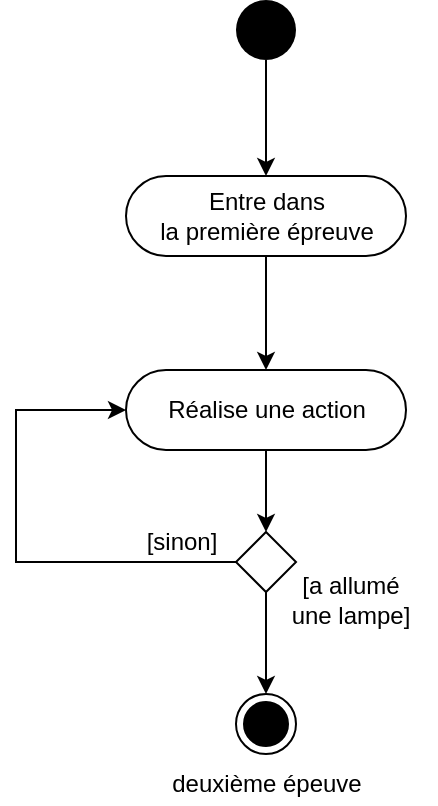 <mxfile>
    <diagram id="gnBzezKpVYX1LDQUWSI4" name="Page-1">
        <mxGraphModel dx="141" dy="108" grid="0" gridSize="10" guides="1" tooltips="1" connect="1" arrows="1" fold="1" page="1" pageScale="1" pageWidth="100000" pageHeight="1600" math="0" shadow="0">
            <root>
                <mxCell id="0"/>
                <mxCell id="1" parent="0"/>
                <mxCell id="3TG9eYnXZ2S0aWuO_8vU-8" style="edgeStyle=orthogonalEdgeStyle;rounded=0;orthogonalLoop=1;jettySize=auto;html=1;entryX=0.5;entryY=0;entryDx=0;entryDy=0;" parent="1" source="3TG9eYnXZ2S0aWuO_8vU-1" target="3TG9eYnXZ2S0aWuO_8vU-2" edge="1">
                    <mxGeometry relative="1" as="geometry"/>
                </mxCell>
                <mxCell id="3TG9eYnXZ2S0aWuO_8vU-1" value="" style="ellipse;fillColor=#000000;strokeColor=none;" parent="1" vertex="1">
                    <mxGeometry x="427" y="103" width="30" height="30" as="geometry"/>
                </mxCell>
                <mxCell id="3TG9eYnXZ2S0aWuO_8vU-7" style="edgeStyle=orthogonalEdgeStyle;rounded=0;orthogonalLoop=1;jettySize=auto;html=1;" parent="1" source="3TG9eYnXZ2S0aWuO_8vU-2" target="3TG9eYnXZ2S0aWuO_8vU-3" edge="1">
                    <mxGeometry relative="1" as="geometry"/>
                </mxCell>
                <mxCell id="3TG9eYnXZ2S0aWuO_8vU-2" value="Entre dans&lt;br&gt;la première épreuve" style="html=1;align=center;verticalAlign=middle;rounded=1;absoluteArcSize=1;arcSize=49;dashed=0;" parent="1" vertex="1">
                    <mxGeometry x="372" y="191" width="140" height="40" as="geometry"/>
                </mxCell>
                <mxCell id="3TG9eYnXZ2S0aWuO_8vU-6" style="edgeStyle=orthogonalEdgeStyle;rounded=0;orthogonalLoop=1;jettySize=auto;html=1;entryX=0.5;entryY=0;entryDx=0;entryDy=0;" parent="1" source="3TG9eYnXZ2S0aWuO_8vU-3" target="3TG9eYnXZ2S0aWuO_8vU-4" edge="1">
                    <mxGeometry relative="1" as="geometry"/>
                </mxCell>
                <mxCell id="3TG9eYnXZ2S0aWuO_8vU-3" value="Réalise une action" style="html=1;align=center;verticalAlign=middle;rounded=1;absoluteArcSize=1;arcSize=49;dashed=0;" parent="1" vertex="1">
                    <mxGeometry x="372" y="288" width="140" height="40" as="geometry"/>
                </mxCell>
                <mxCell id="3TG9eYnXZ2S0aWuO_8vU-5" style="edgeStyle=orthogonalEdgeStyle;rounded=0;orthogonalLoop=1;jettySize=auto;html=1;" parent="1" source="3TG9eYnXZ2S0aWuO_8vU-4" target="3TG9eYnXZ2S0aWuO_8vU-3" edge="1">
                    <mxGeometry relative="1" as="geometry">
                        <Array as="points">
                            <mxPoint x="317" y="384"/>
                            <mxPoint x="317" y="308"/>
                        </Array>
                    </mxGeometry>
                </mxCell>
                <mxCell id="3TG9eYnXZ2S0aWuO_8vU-11" style="edgeStyle=orthogonalEdgeStyle;rounded=0;orthogonalLoop=1;jettySize=auto;html=1;" parent="1" source="3TG9eYnXZ2S0aWuO_8vU-4" target="3TG9eYnXZ2S0aWuO_8vU-10" edge="1">
                    <mxGeometry relative="1" as="geometry">
                        <mxPoint x="442" y="432" as="targetPoint"/>
                    </mxGeometry>
                </mxCell>
                <mxCell id="3TG9eYnXZ2S0aWuO_8vU-4" value="" style="rhombus;" parent="1" vertex="1">
                    <mxGeometry x="427" y="369" width="30" height="30" as="geometry"/>
                </mxCell>
                <mxCell id="3TG9eYnXZ2S0aWuO_8vU-10" value="" style="ellipse;html=1;shape=endState;fillColor=#000000;strokeColor=#000000;" parent="1" vertex="1">
                    <mxGeometry x="427" y="450" width="30" height="30" as="geometry"/>
                </mxCell>
                <mxCell id="3TG9eYnXZ2S0aWuO_8vU-14" value="[a allumé&lt;br&gt;une lampe]" style="text;html=1;strokeColor=none;fillColor=none;align=center;verticalAlign=middle;whiteSpace=wrap;rounded=0;" parent="1" vertex="1">
                    <mxGeometry x="442" y="393" width="85" height="20" as="geometry"/>
                </mxCell>
                <mxCell id="3TG9eYnXZ2S0aWuO_8vU-15" value="[sinon]" style="text;html=1;strokeColor=none;fillColor=none;align=center;verticalAlign=middle;whiteSpace=wrap;rounded=0;" parent="1" vertex="1">
                    <mxGeometry x="373" y="364" width="54" height="20" as="geometry"/>
                </mxCell>
                <mxCell id="4" value="deuxième épeuve" style="text;html=1;strokeColor=none;fillColor=none;align=center;verticalAlign=middle;whiteSpace=wrap;rounded=0;" vertex="1" parent="1">
                    <mxGeometry x="390.75" y="485" width="102.5" height="20" as="geometry"/>
                </mxCell>
            </root>
        </mxGraphModel>
    </diagram>
</mxfile>